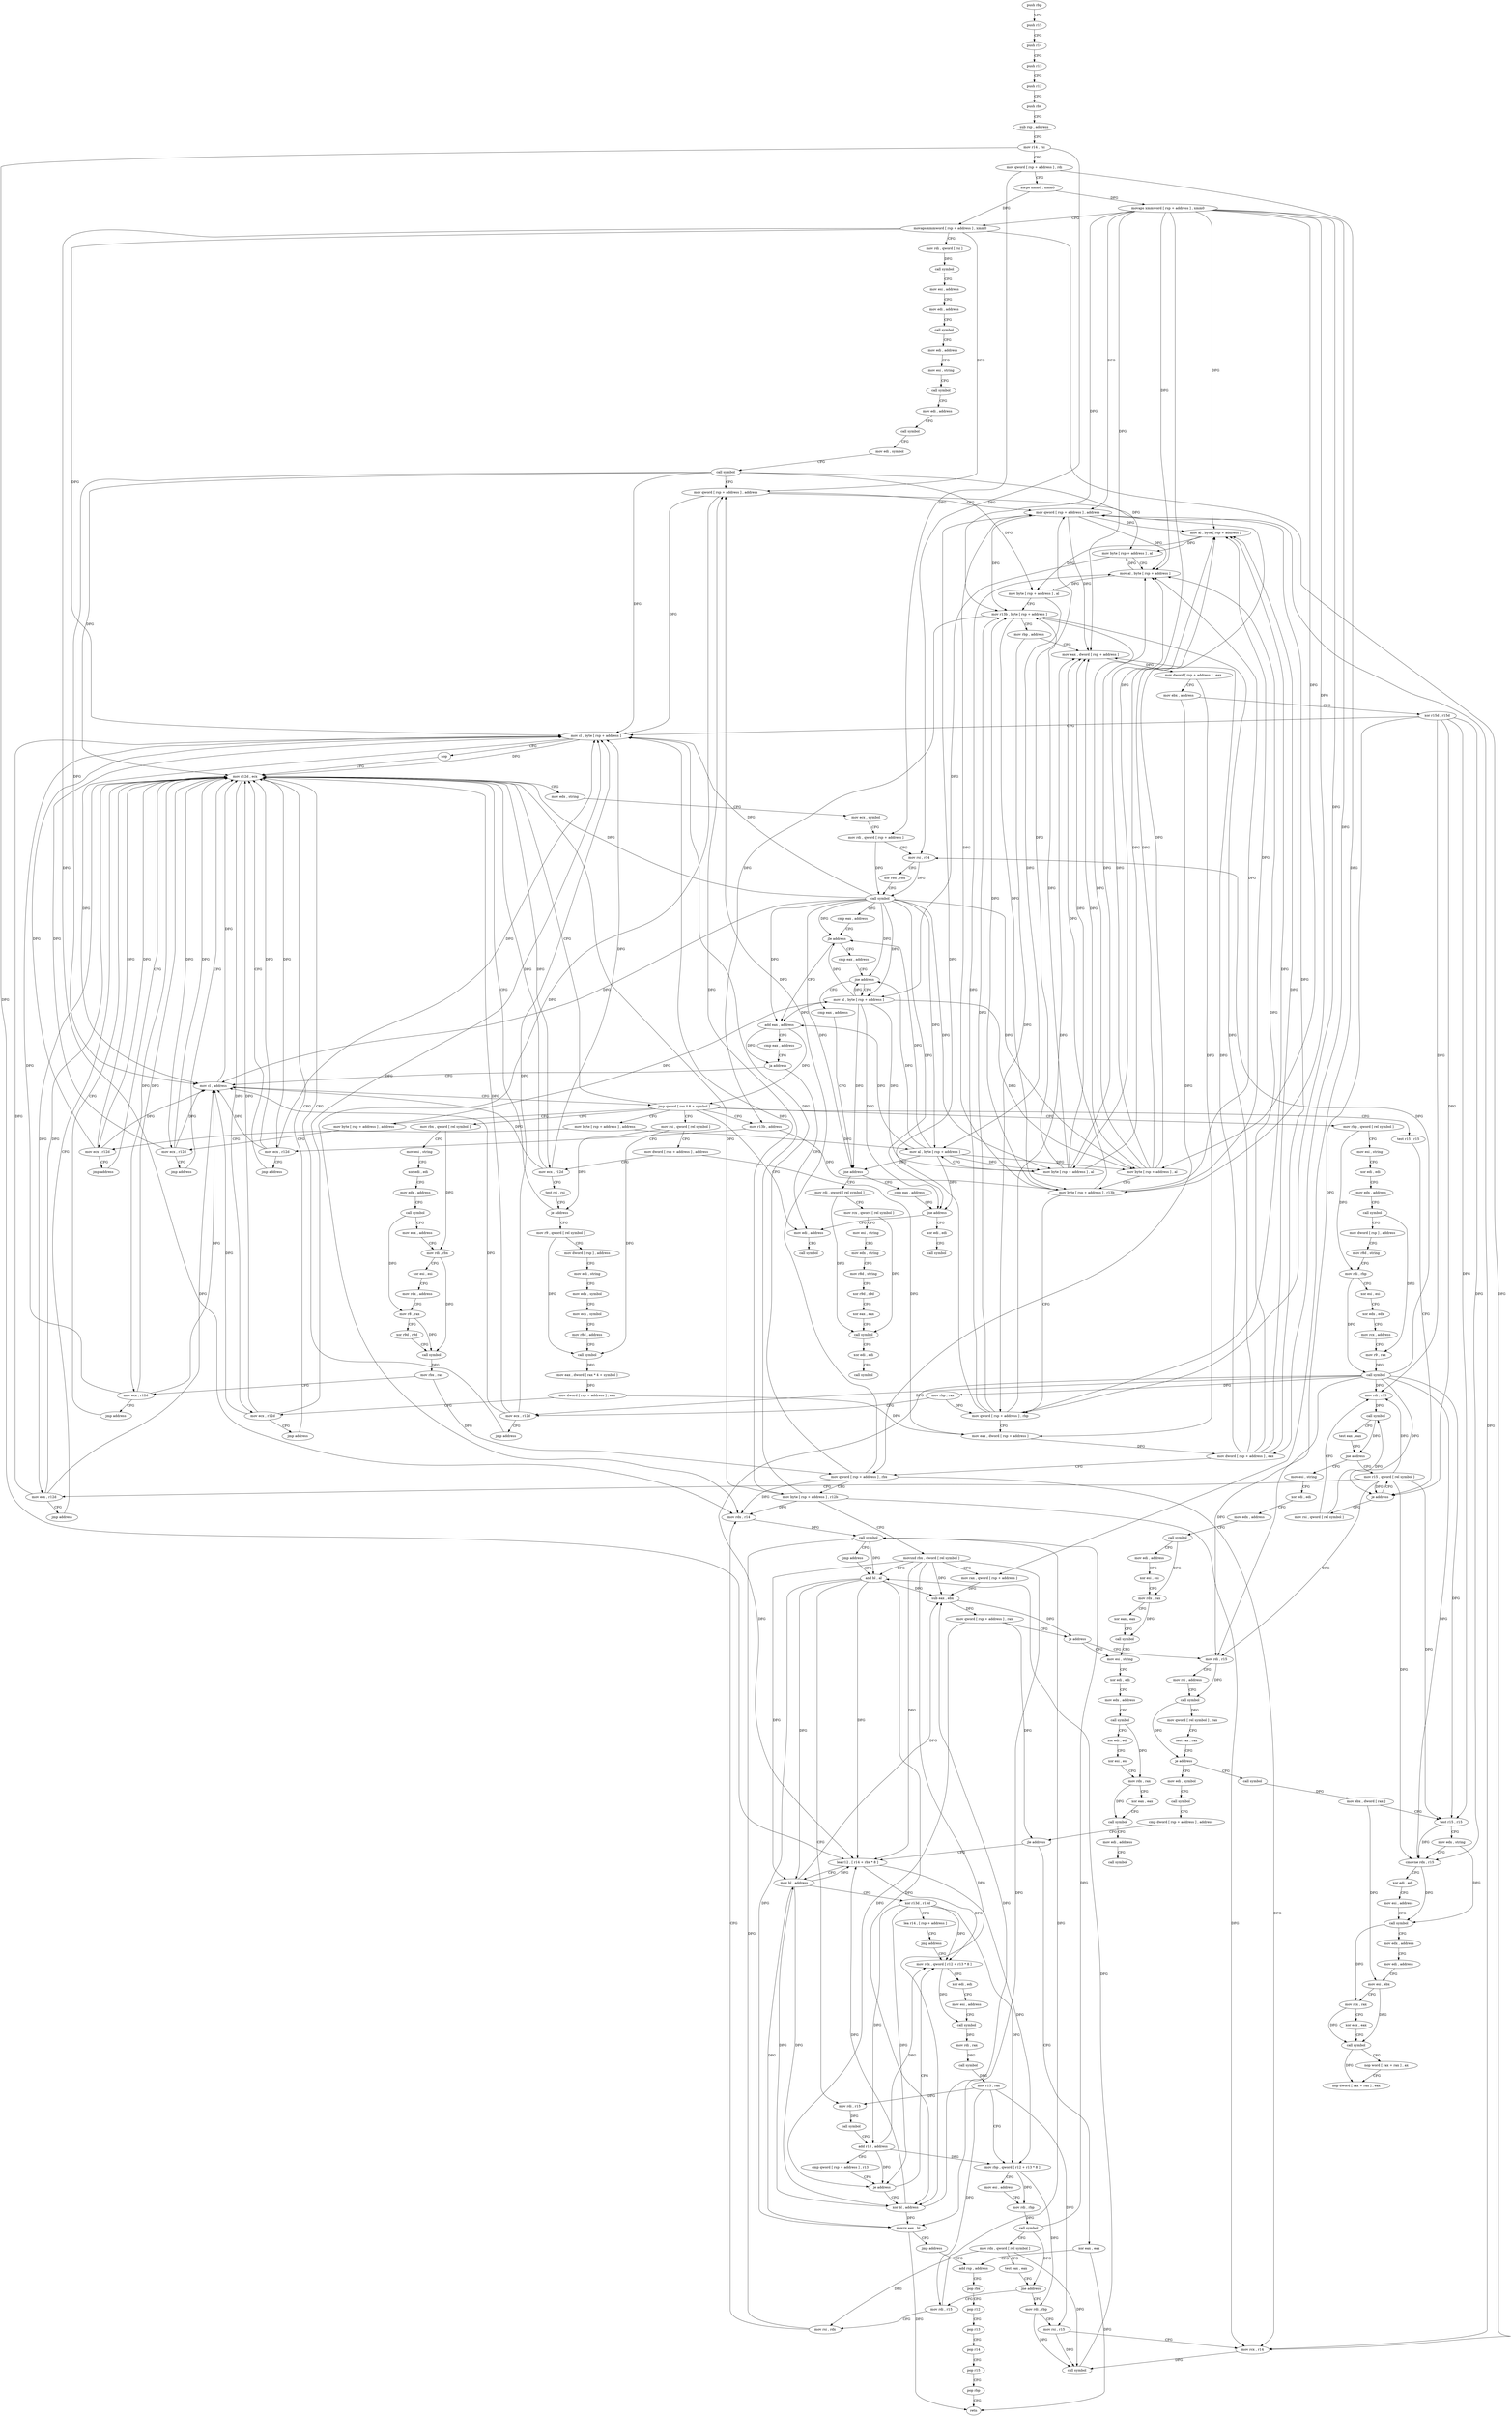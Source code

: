 digraph "func" {
"4202704" [label = "push rbp" ]
"4202705" [label = "push r15" ]
"4202707" [label = "push r14" ]
"4202709" [label = "push r13" ]
"4202711" [label = "push r12" ]
"4202713" [label = "push rbx" ]
"4202714" [label = "sub rsp , address" ]
"4202718" [label = "mov r14 , rsi" ]
"4202721" [label = "mov qword [ rsp + address ] , rdi" ]
"4202726" [label = "xorps xmm0 , xmm0" ]
"4202729" [label = "movaps xmmword [ rsp + address ] , xmm0" ]
"4202734" [label = "movaps xmmword [ rsp + address ] , xmm0" ]
"4202739" [label = "mov rdi , qword [ rsi ]" ]
"4202742" [label = "call symbol" ]
"4202747" [label = "mov esi , address" ]
"4202752" [label = "mov edi , address" ]
"4202757" [label = "call symbol" ]
"4202762" [label = "mov edi , address" ]
"4202767" [label = "mov esi , string" ]
"4202772" [label = "call symbol" ]
"4202777" [label = "mov edi , address" ]
"4202782" [label = "call symbol" ]
"4202787" [label = "mov edi , symbol" ]
"4202792" [label = "call symbol" ]
"4202797" [label = "mov qword [ rsp + address ] , address" ]
"4202806" [label = "mov qword [ rsp + address ] , address" ]
"4202815" [label = "mov al , byte [ rsp + address ]" ]
"4202819" [label = "mov byte [ rsp + address ] , al" ]
"4202823" [label = "mov al , byte [ rsp + address ]" ]
"4202827" [label = "mov byte [ rsp + address ] , al" ]
"4202831" [label = "mov r13b , byte [ rsp + address ]" ]
"4202836" [label = "mov rbp , address" ]
"4202843" [label = "mov eax , dword [ rsp + address ]" ]
"4202847" [label = "mov dword [ rsp + address ] , eax" ]
"4202851" [label = "mov ebx , address" ]
"4202856" [label = "xor r15d , r15d" ]
"4202859" [label = "mov cl , byte [ rsp + address ]" ]
"4202863" [label = "nop" ]
"4202864" [label = "mov r12d , ecx" ]
"4203225" [label = "cmp eax , address" ]
"4203228" [label = "jne address" ]
"4203507" [label = "cmp eax , address" ]
"4203234" [label = "mov al , byte [ rsp + address ]" ]
"4202902" [label = "add eax , address" ]
"4202905" [label = "cmp eax , address" ]
"4202908" [label = "ja address" ]
"4203575" [label = "mov edi , address" ]
"4202914" [label = "mov cl , address" ]
"4203512" [label = "jne address" ]
"4203561" [label = "cmp eax , address" ]
"4203514" [label = "mov rdi , qword [ rel symbol ]" ]
"4203238" [label = "mov byte [ rsp + address ] , al" ]
"4203242" [label = "mov al , byte [ rsp + address ]" ]
"4203246" [label = "mov byte [ rsp + address ] , al" ]
"4203250" [label = "mov byte [ rsp + address ] , r13b" ]
"4203255" [label = "mov qword [ rsp + address ] , rbp" ]
"4203260" [label = "mov eax , dword [ rsp + address ]" ]
"4203264" [label = "mov dword [ rsp + address ] , eax" ]
"4203268" [label = "mov qword [ rsp + address ] , rbx" ]
"4203273" [label = "mov byte [ rsp + address ] , r12b" ]
"4203278" [label = "movsxd rbx , dword [ rel symbol ]" ]
"4203285" [label = "mov rax , qword [ rsp + address ]" ]
"4203290" [label = "sub eax , ebx" ]
"4203292" [label = "mov qword [ rsp + address ] , rax" ]
"4203297" [label = "je address" ]
"4203619" [label = "mov esi , string" ]
"4203303" [label = "mov rdi , r15" ]
"4203580" [label = "call symbol" ]
"4202916" [label = "jmp qword [ rax * 8 + symbol ]" ]
"4202923" [label = "mov rbx , qword [ rel symbol ]" ]
"4202986" [label = "mov r13b , address" ]
"4202997" [label = "mov rsi , qword [ rel symbol ]" ]
"4203083" [label = "mov rbp , qword [ rel symbol ]" ]
"4203156" [label = "mov byte [ rsp + address ] , address" ]
"4203169" [label = "test r15 , r15" ]
"4203212" [label = "mov byte [ rsp + address ] , address" ]
"4203566" [label = "jne address" ]
"4203568" [label = "xor edi , edi" ]
"4203521" [label = "mov rcx , qword [ rel symbol ]" ]
"4203528" [label = "mov esi , string" ]
"4203533" [label = "mov edx , string" ]
"4203538" [label = "mov r8d , string" ]
"4203544" [label = "xor r9d , r9d" ]
"4203547" [label = "xor eax , eax" ]
"4203549" [label = "call symbol" ]
"4203554" [label = "xor edi , edi" ]
"4203556" [label = "call symbol" ]
"4203624" [label = "xor edi , edi" ]
"4203626" [label = "mov edx , address" ]
"4203631" [label = "call symbol" ]
"4203636" [label = "xor edi , edi" ]
"4203638" [label = "xor esi , esi" ]
"4203640" [label = "mov rdx , rax" ]
"4203643" [label = "xor eax , eax" ]
"4203645" [label = "call symbol" ]
"4203650" [label = "mov edi , address" ]
"4203655" [label = "call symbol" ]
"4203306" [label = "mov rsi , address" ]
"4203313" [label = "call symbol" ]
"4203318" [label = "mov qword [ rel symbol ] , rax" ]
"4203325" [label = "test rax , rax" ]
"4203328" [label = "je address" ]
"4203660" [label = "call symbol" ]
"4203334" [label = "mov edi , symbol" ]
"4202867" [label = "mov edx , string" ]
"4202872" [label = "mov ecx , symbol" ]
"4202877" [label = "mov rdi , qword [ rsp + address ]" ]
"4202882" [label = "mov rsi , r14" ]
"4202885" [label = "xor r8d , r8d" ]
"4202888" [label = "call symbol" ]
"4202893" [label = "cmp eax , address" ]
"4202896" [label = "jle address" ]
"4202930" [label = "mov esi , string" ]
"4202935" [label = "xor edi , edi" ]
"4202937" [label = "mov edx , address" ]
"4202942" [label = "call symbol" ]
"4202947" [label = "mov ecx , address" ]
"4202952" [label = "mov rdi , rbx" ]
"4202955" [label = "xor esi , esi" ]
"4202957" [label = "mov rdx , address" ]
"4202967" [label = "mov r8 , rax" ]
"4202970" [label = "xor r9d , r9d" ]
"4202973" [label = "call symbol" ]
"4202978" [label = "mov rbx , rax" ]
"4202981" [label = "mov ecx , r12d" ]
"4202984" [label = "jmp address" ]
"4202989" [label = "mov ecx , r12d" ]
"4202992" [label = "jmp address" ]
"4203004" [label = "mov dword [ rsp + address ] , address" ]
"4203012" [label = "mov ecx , r12d" ]
"4203015" [label = "test rsi , rsi" ]
"4203018" [label = "je address" ]
"4203024" [label = "mov r9 , qword [ rel symbol ]" ]
"4203090" [label = "mov esi , string" ]
"4203095" [label = "xor edi , edi" ]
"4203097" [label = "mov edx , address" ]
"4203102" [label = "call symbol" ]
"4203107" [label = "mov dword [ rsp ] , address" ]
"4203114" [label = "mov r8d , string" ]
"4203120" [label = "mov rdi , rbp" ]
"4203123" [label = "xor esi , esi" ]
"4203125" [label = "xor edx , edx" ]
"4203127" [label = "mov rcx , address" ]
"4203137" [label = "mov r9 , rax" ]
"4203140" [label = "call symbol" ]
"4203145" [label = "mov rbp , rax" ]
"4203148" [label = "mov ecx , r12d" ]
"4203151" [label = "jmp address" ]
"4203161" [label = "mov ecx , r12d" ]
"4203164" [label = "jmp address" ]
"4203172" [label = "je address" ]
"4203197" [label = "mov r15 , qword [ rel symbol ]" ]
"4203174" [label = "mov rsi , qword [ rel symbol ]" ]
"4203217" [label = "mov ecx , r12d" ]
"4203220" [label = "jmp address" ]
"4203570" [label = "call symbol" ]
"4203665" [label = "mov ebx , dword [ rax ]" ]
"4203667" [label = "test r15 , r15" ]
"4203670" [label = "mov edx , string" ]
"4203675" [label = "cmovne rdx , r15" ]
"4203679" [label = "xor edi , edi" ]
"4203681" [label = "mov esi , address" ]
"4203686" [label = "call symbol" ]
"4203691" [label = "mov edx , address" ]
"4203696" [label = "mov edi , address" ]
"4203701" [label = "mov esi , ebx" ]
"4203703" [label = "mov rcx , rax" ]
"4203706" [label = "xor eax , eax" ]
"4203708" [label = "call symbol" ]
"4203713" [label = "nop word [ rax + rax ] , ax" ]
"4203723" [label = "nop dword [ rax + rax ] , eax" ]
"4203339" [label = "call symbol" ]
"4203344" [label = "cmp dword [ rsp + address ] , address" ]
"4203349" [label = "jle address" ]
"4203490" [label = "xor eax , eax" ]
"4203355" [label = "lea r12 , [ r14 + rbx * 8 ]" ]
"4203031" [label = "mov dword [ rsp ] , address" ]
"4203038" [label = "mov edi , string" ]
"4203043" [label = "mov edx , symbol" ]
"4203048" [label = "mov ecx , symbol" ]
"4203053" [label = "mov r8d , address" ]
"4203059" [label = "call symbol" ]
"4203064" [label = "mov eax , dword [ rax * 4 + symbol ]" ]
"4203071" [label = "mov dword [ rsp + address ] , eax" ]
"4203075" [label = "mov ecx , r12d" ]
"4203078" [label = "jmp address" ]
"4203204" [label = "mov ecx , r12d" ]
"4203207" [label = "jmp address" ]
"4203181" [label = "mov rdi , r15" ]
"4203184" [label = "call symbol" ]
"4203189" [label = "test eax , eax" ]
"4203191" [label = "jne address" ]
"4203585" [label = "mov esi , string" ]
"4203492" [label = "add rsp , address" ]
"4203359" [label = "mov bl , address" ]
"4203361" [label = "xor r13d , r13d" ]
"4203364" [label = "lea r14 , [ rsp + address ]" ]
"4203369" [label = "jmp address" ]
"4203411" [label = "mov rdx , qword [ r12 + r13 * 8 ]" ]
"4203590" [label = "xor edi , edi" ]
"4203592" [label = "mov edx , address" ]
"4203597" [label = "call symbol" ]
"4203602" [label = "mov edi , address" ]
"4203607" [label = "xor esi , esi" ]
"4203609" [label = "mov rdx , rax" ]
"4203612" [label = "xor eax , eax" ]
"4203614" [label = "call symbol" ]
"4203415" [label = "xor edi , edi" ]
"4203417" [label = "mov esi , address" ]
"4203422" [label = "call symbol" ]
"4203427" [label = "mov rdi , rax" ]
"4203430" [label = "call symbol" ]
"4203435" [label = "mov r15 , rax" ]
"4203438" [label = "mov rbp , qword [ r12 + r13 * 8 ]" ]
"4203442" [label = "mov esi , address" ]
"4203447" [label = "mov rdi , rbp" ]
"4203450" [label = "call symbol" ]
"4203455" [label = "mov rdx , qword [ rel symbol ]" ]
"4203462" [label = "test eax , eax" ]
"4203464" [label = "jne address" ]
"4203376" [label = "mov rdi , rbp" ]
"4203466" [label = "mov rdi , r15" ]
"4203379" [label = "mov rsi , r15" ]
"4203382" [label = "mov rcx , r14" ]
"4203385" [label = "call symbol" ]
"4203390" [label = "and bl , al" ]
"4203469" [label = "mov rsi , rdx" ]
"4203472" [label = "mov rdx , r14" ]
"4203475" [label = "call symbol" ]
"4203480" [label = "jmp address" ]
"4203482" [label = "xor bl , address" ]
"4203485" [label = "movzx eax , bl" ]
"4203488" [label = "jmp address" ]
"4203392" [label = "mov rdi , r15" ]
"4203395" [label = "call symbol" ]
"4203400" [label = "add r13 , address" ]
"4203404" [label = "cmp qword [ rsp + address ] , r13" ]
"4203409" [label = "je address" ]
"4203496" [label = "pop rbx" ]
"4203497" [label = "pop r12" ]
"4203499" [label = "pop r13" ]
"4203501" [label = "pop r14" ]
"4203503" [label = "pop r15" ]
"4203505" [label = "pop rbp" ]
"4203506" [label = "retn" ]
"4202704" -> "4202705" [ label = "CFG" ]
"4202705" -> "4202707" [ label = "CFG" ]
"4202707" -> "4202709" [ label = "CFG" ]
"4202709" -> "4202711" [ label = "CFG" ]
"4202711" -> "4202713" [ label = "CFG" ]
"4202713" -> "4202714" [ label = "CFG" ]
"4202714" -> "4202718" [ label = "CFG" ]
"4202718" -> "4202721" [ label = "CFG" ]
"4202718" -> "4202882" [ label = "DFG" ]
"4202718" -> "4203355" [ label = "DFG" ]
"4202721" -> "4202726" [ label = "CFG" ]
"4202721" -> "4202877" [ label = "DFG" ]
"4202721" -> "4203285" [ label = "DFG" ]
"4202726" -> "4202729" [ label = "DFG" ]
"4202726" -> "4202734" [ label = "DFG" ]
"4202729" -> "4202734" [ label = "CFG" ]
"4202729" -> "4202806" [ label = "DFG" ]
"4202729" -> "4202815" [ label = "DFG" ]
"4202729" -> "4202823" [ label = "DFG" ]
"4202729" -> "4202831" [ label = "DFG" ]
"4202729" -> "4202843" [ label = "DFG" ]
"4202729" -> "4203238" [ label = "DFG" ]
"4202729" -> "4203246" [ label = "DFG" ]
"4202729" -> "4203250" [ label = "DFG" ]
"4202729" -> "4203255" [ label = "DFG" ]
"4202729" -> "4203264" [ label = "DFG" ]
"4202734" -> "4202739" [ label = "CFG" ]
"4202734" -> "4202859" [ label = "DFG" ]
"4202734" -> "4202797" [ label = "DFG" ]
"4202734" -> "4203382" [ label = "DFG" ]
"4202734" -> "4203472" [ label = "DFG" ]
"4202739" -> "4202742" [ label = "DFG" ]
"4202742" -> "4202747" [ label = "CFG" ]
"4202747" -> "4202752" [ label = "CFG" ]
"4202752" -> "4202757" [ label = "CFG" ]
"4202757" -> "4202762" [ label = "CFG" ]
"4202762" -> "4202767" [ label = "CFG" ]
"4202767" -> "4202772" [ label = "CFG" ]
"4202772" -> "4202777" [ label = "CFG" ]
"4202777" -> "4202782" [ label = "CFG" ]
"4202782" -> "4202787" [ label = "CFG" ]
"4202787" -> "4202792" [ label = "CFG" ]
"4202792" -> "4202797" [ label = "CFG" ]
"4202792" -> "4202819" [ label = "DFG" ]
"4202792" -> "4202827" [ label = "DFG" ]
"4202792" -> "4202859" [ label = "DFG" ]
"4202792" -> "4202864" [ label = "DFG" ]
"4202792" -> "4202914" [ label = "DFG" ]
"4202797" -> "4202806" [ label = "CFG" ]
"4202797" -> "4202859" [ label = "DFG" ]
"4202797" -> "4203382" [ label = "DFG" ]
"4202797" -> "4203472" [ label = "DFG" ]
"4202806" -> "4202815" [ label = "DFG" ]
"4202806" -> "4202823" [ label = "DFG" ]
"4202806" -> "4202831" [ label = "DFG" ]
"4202806" -> "4202843" [ label = "DFG" ]
"4202815" -> "4202819" [ label = "DFG" ]
"4202815" -> "4202827" [ label = "DFG" ]
"4202819" -> "4202823" [ label = "CFG" ]
"4202819" -> "4203234" [ label = "DFG" ]
"4202823" -> "4202827" [ label = "DFG" ]
"4202823" -> "4202819" [ label = "DFG" ]
"4202827" -> "4202831" [ label = "CFG" ]
"4202827" -> "4203242" [ label = "DFG" ]
"4202831" -> "4202836" [ label = "CFG" ]
"4202831" -> "4203250" [ label = "DFG" ]
"4202831" -> "4202986" [ label = "DFG" ]
"4202836" -> "4202843" [ label = "CFG" ]
"4202836" -> "4203255" [ label = "DFG" ]
"4202843" -> "4202847" [ label = "DFG" ]
"4202847" -> "4202851" [ label = "CFG" ]
"4202847" -> "4203260" [ label = "DFG" ]
"4202851" -> "4202856" [ label = "CFG" ]
"4202851" -> "4203268" [ label = "DFG" ]
"4202856" -> "4202859" [ label = "CFG" ]
"4202856" -> "4203303" [ label = "DFG" ]
"4202856" -> "4203172" [ label = "DFG" ]
"4202856" -> "4203667" [ label = "DFG" ]
"4202856" -> "4203181" [ label = "DFG" ]
"4202856" -> "4203675" [ label = "DFG" ]
"4202859" -> "4202863" [ label = "CFG" ]
"4202859" -> "4202864" [ label = "DFG" ]
"4202859" -> "4202914" [ label = "DFG" ]
"4202863" -> "4202864" [ label = "CFG" ]
"4202864" -> "4202867" [ label = "CFG" ]
"4202864" -> "4203273" [ label = "DFG" ]
"4202864" -> "4202981" [ label = "DFG" ]
"4202864" -> "4202989" [ label = "DFG" ]
"4202864" -> "4203012" [ label = "DFG" ]
"4202864" -> "4203161" [ label = "DFG" ]
"4202864" -> "4203217" [ label = "DFG" ]
"4202864" -> "4203075" [ label = "DFG" ]
"4202864" -> "4203204" [ label = "DFG" ]
"4203225" -> "4203228" [ label = "CFG" ]
"4203228" -> "4203507" [ label = "CFG" ]
"4203228" -> "4203234" [ label = "CFG" ]
"4203507" -> "4203512" [ label = "CFG" ]
"4203234" -> "4203238" [ label = "DFG" ]
"4203234" -> "4202896" [ label = "DFG" ]
"4203234" -> "4203228" [ label = "DFG" ]
"4203234" -> "4202902" [ label = "DFG" ]
"4203234" -> "4203512" [ label = "DFG" ]
"4203234" -> "4203246" [ label = "DFG" ]
"4203234" -> "4203566" [ label = "DFG" ]
"4202902" -> "4202905" [ label = "CFG" ]
"4202902" -> "4202908" [ label = "DFG" ]
"4202902" -> "4202916" [ label = "DFG" ]
"4202905" -> "4202908" [ label = "CFG" ]
"4202908" -> "4203575" [ label = "CFG" ]
"4202908" -> "4202914" [ label = "CFG" ]
"4203575" -> "4203580" [ label = "CFG" ]
"4202914" -> "4202916" [ label = "CFG" ]
"4202914" -> "4202864" [ label = "DFG" ]
"4203512" -> "4203561" [ label = "CFG" ]
"4203512" -> "4203514" [ label = "CFG" ]
"4203561" -> "4203566" [ label = "CFG" ]
"4203514" -> "4203521" [ label = "CFG" ]
"4203514" -> "4203549" [ label = "DFG" ]
"4203238" -> "4203242" [ label = "CFG" ]
"4203238" -> "4202806" [ label = "DFG" ]
"4203238" -> "4202815" [ label = "DFG" ]
"4203238" -> "4202823" [ label = "DFG" ]
"4203238" -> "4202831" [ label = "DFG" ]
"4203238" -> "4202843" [ label = "DFG" ]
"4203242" -> "4203246" [ label = "DFG" ]
"4203242" -> "4202896" [ label = "DFG" ]
"4203242" -> "4203228" [ label = "DFG" ]
"4203242" -> "4202902" [ label = "DFG" ]
"4203242" -> "4203512" [ label = "DFG" ]
"4203242" -> "4203238" [ label = "DFG" ]
"4203242" -> "4203566" [ label = "DFG" ]
"4203246" -> "4203250" [ label = "CFG" ]
"4203246" -> "4202806" [ label = "DFG" ]
"4203246" -> "4202815" [ label = "DFG" ]
"4203246" -> "4202823" [ label = "DFG" ]
"4203246" -> "4202831" [ label = "DFG" ]
"4203246" -> "4202843" [ label = "DFG" ]
"4203250" -> "4203255" [ label = "CFG" ]
"4203250" -> "4202806" [ label = "DFG" ]
"4203250" -> "4202815" [ label = "DFG" ]
"4203250" -> "4202823" [ label = "DFG" ]
"4203250" -> "4202831" [ label = "DFG" ]
"4203250" -> "4202843" [ label = "DFG" ]
"4203255" -> "4203260" [ label = "CFG" ]
"4203255" -> "4202806" [ label = "DFG" ]
"4203255" -> "4202815" [ label = "DFG" ]
"4203255" -> "4202823" [ label = "DFG" ]
"4203255" -> "4202831" [ label = "DFG" ]
"4203255" -> "4202843" [ label = "DFG" ]
"4203260" -> "4203264" [ label = "DFG" ]
"4203264" -> "4203268" [ label = "CFG" ]
"4203264" -> "4202806" [ label = "DFG" ]
"4203264" -> "4202815" [ label = "DFG" ]
"4203264" -> "4202823" [ label = "DFG" ]
"4203264" -> "4202831" [ label = "DFG" ]
"4203264" -> "4202843" [ label = "DFG" ]
"4203268" -> "4203273" [ label = "CFG" ]
"4203268" -> "4202797" [ label = "DFG" ]
"4203268" -> "4202859" [ label = "DFG" ]
"4203268" -> "4203382" [ label = "DFG" ]
"4203268" -> "4203472" [ label = "DFG" ]
"4203273" -> "4203278" [ label = "CFG" ]
"4203273" -> "4202797" [ label = "DFG" ]
"4203273" -> "4202859" [ label = "DFG" ]
"4203273" -> "4203382" [ label = "DFG" ]
"4203273" -> "4203472" [ label = "DFG" ]
"4203278" -> "4203285" [ label = "CFG" ]
"4203278" -> "4203290" [ label = "DFG" ]
"4203278" -> "4203355" [ label = "DFG" ]
"4203278" -> "4203359" [ label = "DFG" ]
"4203278" -> "4203390" [ label = "DFG" ]
"4203278" -> "4203482" [ label = "DFG" ]
"4203278" -> "4203485" [ label = "DFG" ]
"4203285" -> "4203290" [ label = "DFG" ]
"4203290" -> "4203292" [ label = "DFG" ]
"4203290" -> "4203297" [ label = "DFG" ]
"4203292" -> "4203297" [ label = "CFG" ]
"4203292" -> "4203349" [ label = "DFG" ]
"4203292" -> "4203409" [ label = "DFG" ]
"4203297" -> "4203619" [ label = "CFG" ]
"4203297" -> "4203303" [ label = "CFG" ]
"4203619" -> "4203624" [ label = "CFG" ]
"4203303" -> "4203306" [ label = "CFG" ]
"4203303" -> "4203313" [ label = "DFG" ]
"4202916" -> "4202864" [ label = "CFG" ]
"4202916" -> "4202923" [ label = "CFG" ]
"4202916" -> "4202986" [ label = "CFG" ]
"4202916" -> "4202997" [ label = "CFG" ]
"4202916" -> "4203083" [ label = "CFG" ]
"4202916" -> "4203156" [ label = "CFG" ]
"4202916" -> "4203169" [ label = "CFG" ]
"4202916" -> "4203212" [ label = "CFG" ]
"4202916" -> "4203575" [ label = "CFG" ]
"4202923" -> "4202930" [ label = "CFG" ]
"4202923" -> "4202952" [ label = "DFG" ]
"4202986" -> "4202989" [ label = "CFG" ]
"4202986" -> "4203250" [ label = "DFG" ]
"4202997" -> "4203004" [ label = "CFG" ]
"4202997" -> "4203018" [ label = "DFG" ]
"4202997" -> "4203059" [ label = "DFG" ]
"4203083" -> "4203090" [ label = "CFG" ]
"4203083" -> "4203120" [ label = "DFG" ]
"4203156" -> "4203161" [ label = "CFG" ]
"4203156" -> "4203234" [ label = "DFG" ]
"4203169" -> "4203172" [ label = "CFG" ]
"4203212" -> "4203217" [ label = "CFG" ]
"4203212" -> "4203242" [ label = "DFG" ]
"4203566" -> "4203575" [ label = "CFG" ]
"4203566" -> "4203568" [ label = "CFG" ]
"4203568" -> "4203570" [ label = "CFG" ]
"4203521" -> "4203528" [ label = "CFG" ]
"4203521" -> "4203549" [ label = "DFG" ]
"4203528" -> "4203533" [ label = "CFG" ]
"4203533" -> "4203538" [ label = "CFG" ]
"4203538" -> "4203544" [ label = "CFG" ]
"4203544" -> "4203547" [ label = "CFG" ]
"4203547" -> "4203549" [ label = "CFG" ]
"4203549" -> "4203554" [ label = "CFG" ]
"4203554" -> "4203556" [ label = "CFG" ]
"4203624" -> "4203626" [ label = "CFG" ]
"4203626" -> "4203631" [ label = "CFG" ]
"4203631" -> "4203636" [ label = "CFG" ]
"4203631" -> "4203640" [ label = "DFG" ]
"4203636" -> "4203638" [ label = "CFG" ]
"4203638" -> "4203640" [ label = "CFG" ]
"4203640" -> "4203643" [ label = "CFG" ]
"4203640" -> "4203645" [ label = "DFG" ]
"4203643" -> "4203645" [ label = "CFG" ]
"4203645" -> "4203650" [ label = "CFG" ]
"4203650" -> "4203655" [ label = "CFG" ]
"4203306" -> "4203313" [ label = "CFG" ]
"4203313" -> "4203318" [ label = "DFG" ]
"4203313" -> "4203328" [ label = "DFG" ]
"4203318" -> "4203325" [ label = "CFG" ]
"4203325" -> "4203328" [ label = "CFG" ]
"4203328" -> "4203660" [ label = "CFG" ]
"4203328" -> "4203334" [ label = "CFG" ]
"4203660" -> "4203665" [ label = "DFG" ]
"4203334" -> "4203339" [ label = "CFG" ]
"4202867" -> "4202872" [ label = "CFG" ]
"4202872" -> "4202877" [ label = "CFG" ]
"4202877" -> "4202882" [ label = "CFG" ]
"4202877" -> "4202888" [ label = "DFG" ]
"4202882" -> "4202885" [ label = "CFG" ]
"4202882" -> "4202888" [ label = "DFG" ]
"4202885" -> "4202888" [ label = "CFG" ]
"4202888" -> "4202893" [ label = "CFG" ]
"4202888" -> "4202864" [ label = "DFG" ]
"4202888" -> "4202896" [ label = "DFG" ]
"4202888" -> "4203228" [ label = "DFG" ]
"4202888" -> "4202902" [ label = "DFG" ]
"4202888" -> "4203512" [ label = "DFG" ]
"4202888" -> "4203234" [ label = "DFG" ]
"4202888" -> "4203238" [ label = "DFG" ]
"4202888" -> "4203242" [ label = "DFG" ]
"4202888" -> "4203246" [ label = "DFG" ]
"4202888" -> "4203566" [ label = "DFG" ]
"4202888" -> "4202859" [ label = "DFG" ]
"4202888" -> "4202914" [ label = "DFG" ]
"4202893" -> "4202896" [ label = "CFG" ]
"4202896" -> "4203225" [ label = "CFG" ]
"4202896" -> "4202902" [ label = "CFG" ]
"4202930" -> "4202935" [ label = "CFG" ]
"4202935" -> "4202937" [ label = "CFG" ]
"4202937" -> "4202942" [ label = "CFG" ]
"4202942" -> "4202947" [ label = "CFG" ]
"4202942" -> "4202967" [ label = "DFG" ]
"4202947" -> "4202952" [ label = "CFG" ]
"4202952" -> "4202955" [ label = "CFG" ]
"4202952" -> "4202973" [ label = "DFG" ]
"4202955" -> "4202957" [ label = "CFG" ]
"4202957" -> "4202967" [ label = "CFG" ]
"4202967" -> "4202970" [ label = "CFG" ]
"4202967" -> "4202973" [ label = "DFG" ]
"4202970" -> "4202973" [ label = "CFG" ]
"4202973" -> "4202978" [ label = "DFG" ]
"4202978" -> "4202981" [ label = "CFG" ]
"4202978" -> "4203268" [ label = "DFG" ]
"4202981" -> "4202984" [ label = "CFG" ]
"4202981" -> "4202864" [ label = "DFG" ]
"4202981" -> "4202914" [ label = "DFG" ]
"4202981" -> "4202859" [ label = "DFG" ]
"4202984" -> "4202864" [ label = "CFG" ]
"4202989" -> "4202992" [ label = "CFG" ]
"4202989" -> "4202864" [ label = "DFG" ]
"4202989" -> "4202914" [ label = "DFG" ]
"4202989" -> "4202859" [ label = "DFG" ]
"4202992" -> "4202864" [ label = "CFG" ]
"4203004" -> "4203012" [ label = "CFG" ]
"4203004" -> "4203260" [ label = "DFG" ]
"4203012" -> "4203015" [ label = "CFG" ]
"4203012" -> "4202864" [ label = "DFG" ]
"4203012" -> "4202914" [ label = "DFG" ]
"4203012" -> "4202859" [ label = "DFG" ]
"4203015" -> "4203018" [ label = "CFG" ]
"4203018" -> "4202864" [ label = "CFG" ]
"4203018" -> "4203024" [ label = "CFG" ]
"4203024" -> "4203031" [ label = "CFG" ]
"4203024" -> "4203059" [ label = "DFG" ]
"4203090" -> "4203095" [ label = "CFG" ]
"4203095" -> "4203097" [ label = "CFG" ]
"4203097" -> "4203102" [ label = "CFG" ]
"4203102" -> "4203107" [ label = "CFG" ]
"4203102" -> "4203137" [ label = "DFG" ]
"4203107" -> "4203114" [ label = "CFG" ]
"4203114" -> "4203120" [ label = "CFG" ]
"4203120" -> "4203123" [ label = "CFG" ]
"4203120" -> "4203140" [ label = "DFG" ]
"4203123" -> "4203125" [ label = "CFG" ]
"4203125" -> "4203127" [ label = "CFG" ]
"4203127" -> "4203137" [ label = "CFG" ]
"4203137" -> "4203140" [ label = "DFG" ]
"4203140" -> "4203145" [ label = "DFG" ]
"4203140" -> "4202882" [ label = "DFG" ]
"4203140" -> "4203303" [ label = "DFG" ]
"4203140" -> "4203148" [ label = "DFG" ]
"4203140" -> "4203355" [ label = "DFG" ]
"4203140" -> "4203172" [ label = "DFG" ]
"4203140" -> "4203667" [ label = "DFG" ]
"4203140" -> "4203181" [ label = "DFG" ]
"4203140" -> "4203675" [ label = "DFG" ]
"4203145" -> "4203148" [ label = "CFG" ]
"4203145" -> "4203255" [ label = "DFG" ]
"4203148" -> "4203151" [ label = "CFG" ]
"4203148" -> "4202864" [ label = "DFG" ]
"4203148" -> "4202914" [ label = "DFG" ]
"4203148" -> "4202859" [ label = "DFG" ]
"4203151" -> "4202864" [ label = "CFG" ]
"4203161" -> "4203164" [ label = "CFG" ]
"4203161" -> "4202864" [ label = "DFG" ]
"4203161" -> "4202914" [ label = "DFG" ]
"4203161" -> "4202859" [ label = "DFG" ]
"4203164" -> "4202864" [ label = "CFG" ]
"4203172" -> "4203197" [ label = "CFG" ]
"4203172" -> "4203174" [ label = "CFG" ]
"4203197" -> "4203204" [ label = "CFG" ]
"4203197" -> "4203303" [ label = "DFG" ]
"4203197" -> "4203172" [ label = "DFG" ]
"4203197" -> "4203667" [ label = "DFG" ]
"4203197" -> "4203181" [ label = "DFG" ]
"4203197" -> "4203675" [ label = "DFG" ]
"4203174" -> "4203181" [ label = "CFG" ]
"4203174" -> "4203184" [ label = "DFG" ]
"4203217" -> "4203220" [ label = "CFG" ]
"4203217" -> "4202864" [ label = "DFG" ]
"4203217" -> "4202914" [ label = "DFG" ]
"4203217" -> "4202859" [ label = "DFG" ]
"4203220" -> "4202864" [ label = "CFG" ]
"4203665" -> "4203667" [ label = "CFG" ]
"4203665" -> "4203701" [ label = "DFG" ]
"4203667" -> "4203670" [ label = "CFG" ]
"4203667" -> "4203675" [ label = "DFG" ]
"4203670" -> "4203675" [ label = "CFG" ]
"4203670" -> "4203686" [ label = "DFG" ]
"4203675" -> "4203679" [ label = "CFG" ]
"4203675" -> "4203686" [ label = "DFG" ]
"4203679" -> "4203681" [ label = "CFG" ]
"4203681" -> "4203686" [ label = "CFG" ]
"4203686" -> "4203691" [ label = "CFG" ]
"4203686" -> "4203703" [ label = "DFG" ]
"4203691" -> "4203696" [ label = "CFG" ]
"4203696" -> "4203701" [ label = "CFG" ]
"4203701" -> "4203703" [ label = "CFG" ]
"4203701" -> "4203708" [ label = "DFG" ]
"4203703" -> "4203706" [ label = "CFG" ]
"4203703" -> "4203708" [ label = "DFG" ]
"4203706" -> "4203708" [ label = "CFG" ]
"4203708" -> "4203713" [ label = "CFG" ]
"4203708" -> "4203723" [ label = "DFG" ]
"4203713" -> "4203723" [ label = "CFG" ]
"4203339" -> "4203344" [ label = "CFG" ]
"4203344" -> "4203349" [ label = "CFG" ]
"4203349" -> "4203490" [ label = "CFG" ]
"4203349" -> "4203355" [ label = "CFG" ]
"4203490" -> "4203492" [ label = "CFG" ]
"4203490" -> "4203506" [ label = "DFG" ]
"4203355" -> "4203359" [ label = "CFG" ]
"4203355" -> "4203411" [ label = "DFG" ]
"4203355" -> "4203438" [ label = "DFG" ]
"4203031" -> "4203038" [ label = "CFG" ]
"4203038" -> "4203043" [ label = "CFG" ]
"4203043" -> "4203048" [ label = "CFG" ]
"4203048" -> "4203053" [ label = "CFG" ]
"4203053" -> "4203059" [ label = "CFG" ]
"4203059" -> "4203064" [ label = "DFG" ]
"4203064" -> "4203071" [ label = "DFG" ]
"4203071" -> "4203075" [ label = "CFG" ]
"4203071" -> "4203260" [ label = "DFG" ]
"4203075" -> "4203078" [ label = "CFG" ]
"4203075" -> "4202864" [ label = "DFG" ]
"4203075" -> "4202914" [ label = "DFG" ]
"4203075" -> "4202859" [ label = "DFG" ]
"4203078" -> "4202864" [ label = "CFG" ]
"4203204" -> "4203207" [ label = "CFG" ]
"4203204" -> "4202864" [ label = "DFG" ]
"4203204" -> "4202914" [ label = "DFG" ]
"4203204" -> "4202859" [ label = "DFG" ]
"4203207" -> "4202864" [ label = "CFG" ]
"4203181" -> "4203184" [ label = "DFG" ]
"4203184" -> "4203189" [ label = "CFG" ]
"4203184" -> "4203191" [ label = "DFG" ]
"4203189" -> "4203191" [ label = "CFG" ]
"4203191" -> "4203585" [ label = "CFG" ]
"4203191" -> "4203197" [ label = "CFG" ]
"4203585" -> "4203590" [ label = "CFG" ]
"4203492" -> "4203496" [ label = "CFG" ]
"4203359" -> "4203361" [ label = "CFG" ]
"4203359" -> "4203290" [ label = "DFG" ]
"4203359" -> "4203355" [ label = "DFG" ]
"4203359" -> "4203482" [ label = "DFG" ]
"4203359" -> "4203485" [ label = "DFG" ]
"4203361" -> "4203364" [ label = "CFG" ]
"4203361" -> "4203411" [ label = "DFG" ]
"4203361" -> "4203438" [ label = "DFG" ]
"4203361" -> "4203400" [ label = "DFG" ]
"4203361" -> "4203409" [ label = "DFG" ]
"4203364" -> "4203369" [ label = "CFG" ]
"4203369" -> "4203411" [ label = "CFG" ]
"4203411" -> "4203415" [ label = "CFG" ]
"4203411" -> "4203422" [ label = "DFG" ]
"4203590" -> "4203592" [ label = "CFG" ]
"4203592" -> "4203597" [ label = "CFG" ]
"4203597" -> "4203602" [ label = "CFG" ]
"4203597" -> "4203609" [ label = "DFG" ]
"4203602" -> "4203607" [ label = "CFG" ]
"4203607" -> "4203609" [ label = "CFG" ]
"4203609" -> "4203612" [ label = "CFG" ]
"4203609" -> "4203614" [ label = "DFG" ]
"4203612" -> "4203614" [ label = "CFG" ]
"4203614" -> "4203619" [ label = "CFG" ]
"4203415" -> "4203417" [ label = "CFG" ]
"4203417" -> "4203422" [ label = "CFG" ]
"4203422" -> "4203427" [ label = "DFG" ]
"4203427" -> "4203430" [ label = "DFG" ]
"4203430" -> "4203435" [ label = "DFG" ]
"4203435" -> "4203438" [ label = "CFG" ]
"4203435" -> "4203379" [ label = "DFG" ]
"4203435" -> "4203466" [ label = "DFG" ]
"4203435" -> "4203392" [ label = "DFG" ]
"4203438" -> "4203442" [ label = "CFG" ]
"4203438" -> "4203447" [ label = "DFG" ]
"4203438" -> "4203376" [ label = "DFG" ]
"4203442" -> "4203447" [ label = "CFG" ]
"4203447" -> "4203450" [ label = "DFG" ]
"4203450" -> "4203455" [ label = "CFG" ]
"4203450" -> "4203464" [ label = "DFG" ]
"4203450" -> "4203475" [ label = "DFG" ]
"4203455" -> "4203462" [ label = "CFG" ]
"4203455" -> "4203385" [ label = "DFG" ]
"4203455" -> "4203469" [ label = "DFG" ]
"4203462" -> "4203464" [ label = "CFG" ]
"4203464" -> "4203376" [ label = "CFG" ]
"4203464" -> "4203466" [ label = "CFG" ]
"4203376" -> "4203379" [ label = "CFG" ]
"4203376" -> "4203385" [ label = "DFG" ]
"4203466" -> "4203469" [ label = "CFG" ]
"4203466" -> "4203475" [ label = "DFG" ]
"4203379" -> "4203382" [ label = "CFG" ]
"4203379" -> "4203385" [ label = "DFG" ]
"4203382" -> "4203385" [ label = "DFG" ]
"4203385" -> "4203390" [ label = "DFG" ]
"4203390" -> "4203392" [ label = "CFG" ]
"4203390" -> "4203290" [ label = "DFG" ]
"4203390" -> "4203355" [ label = "DFG" ]
"4203390" -> "4203359" [ label = "DFG" ]
"4203390" -> "4203482" [ label = "DFG" ]
"4203390" -> "4203485" [ label = "DFG" ]
"4203469" -> "4203472" [ label = "CFG" ]
"4203469" -> "4203475" [ label = "DFG" ]
"4203472" -> "4203475" [ label = "DFG" ]
"4203475" -> "4203480" [ label = "CFG" ]
"4203475" -> "4203390" [ label = "DFG" ]
"4203480" -> "4203390" [ label = "CFG" ]
"4203482" -> "4203485" [ label = "DFG" ]
"4203482" -> "4203290" [ label = "DFG" ]
"4203482" -> "4203355" [ label = "DFG" ]
"4203482" -> "4203359" [ label = "DFG" ]
"4203485" -> "4203488" [ label = "CFG" ]
"4203485" -> "4203506" [ label = "DFG" ]
"4203488" -> "4203492" [ label = "CFG" ]
"4203392" -> "4203395" [ label = "DFG" ]
"4203395" -> "4203400" [ label = "CFG" ]
"4203400" -> "4203404" [ label = "CFG" ]
"4203400" -> "4203411" [ label = "DFG" ]
"4203400" -> "4203438" [ label = "DFG" ]
"4203400" -> "4203409" [ label = "DFG" ]
"4203404" -> "4203409" [ label = "CFG" ]
"4203409" -> "4203482" [ label = "CFG" ]
"4203409" -> "4203411" [ label = "CFG" ]
"4203496" -> "4203497" [ label = "CFG" ]
"4203497" -> "4203499" [ label = "CFG" ]
"4203499" -> "4203501" [ label = "CFG" ]
"4203501" -> "4203503" [ label = "CFG" ]
"4203503" -> "4203505" [ label = "CFG" ]
"4203505" -> "4203506" [ label = "CFG" ]
}
